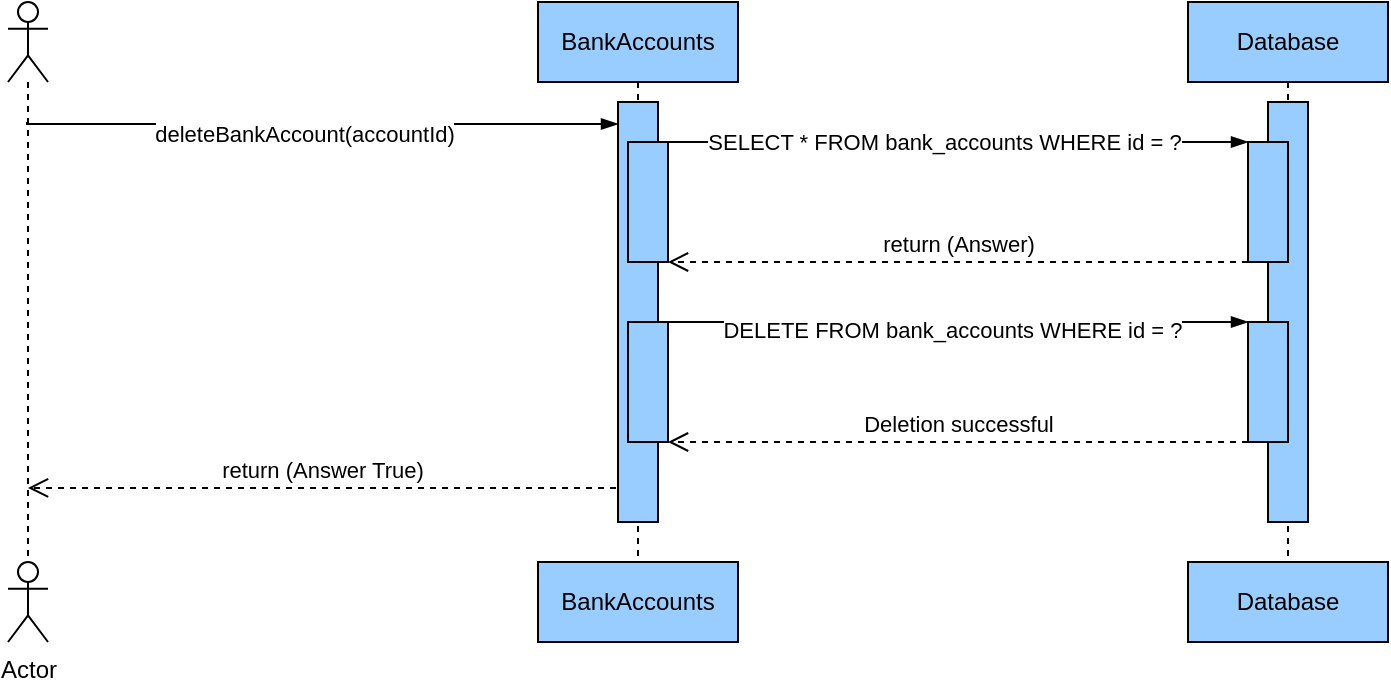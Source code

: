 <mxfile version="24.2.3" type="device">
  <diagram name="Page-1" id="2YBvvXClWsGukQMizWep">
    <mxGraphModel dx="1434" dy="738" grid="1" gridSize="10" guides="1" tooltips="1" connect="1" arrows="1" fold="1" page="1" pageScale="1" pageWidth="850" pageHeight="1100" math="0" shadow="0">
      <root>
        <mxCell id="0" />
        <mxCell id="1" parent="0" />
        <mxCell id="_TTP3-iq6oqp4X2zeWUQ-2" value="BankAccounts" style="shape=umlLifeline;perimeter=lifelinePerimeter;whiteSpace=wrap;html=1;container=1;dropTarget=0;collapsible=0;recursiveResize=0;outlineConnect=0;portConstraint=eastwest;newEdgeStyle={&quot;edgeStyle&quot;:&quot;elbowEdgeStyle&quot;,&quot;elbow&quot;:&quot;vertical&quot;,&quot;curved&quot;:0,&quot;rounded&quot;:0};fillColor=#99CCFF;" parent="1" vertex="1">
          <mxGeometry x="325" y="40" width="100" height="300" as="geometry" />
        </mxCell>
        <mxCell id="_TTP3-iq6oqp4X2zeWUQ-3" value="Database" style="shape=umlLifeline;perimeter=lifelinePerimeter;whiteSpace=wrap;html=1;container=1;dropTarget=0;collapsible=0;recursiveResize=0;outlineConnect=0;portConstraint=eastwest;newEdgeStyle={&quot;curved&quot;:0,&quot;rounded&quot;:0};fillColor=#99CCFF;" parent="1" vertex="1">
          <mxGeometry x="650" y="40" width="100" height="300" as="geometry" />
        </mxCell>
        <mxCell id="_TTP3-iq6oqp4X2zeWUQ-5" value="BankAccounts" style="rounded=0;whiteSpace=wrap;html=1;fillColor=#99CCFF;" parent="1" vertex="1">
          <mxGeometry x="325" y="320" width="100" height="40" as="geometry" />
        </mxCell>
        <mxCell id="_TTP3-iq6oqp4X2zeWUQ-6" value="Database" style="rounded=0;whiteSpace=wrap;html=1;fillColor=#99CCFF;" parent="1" vertex="1">
          <mxGeometry x="650" y="320" width="100" height="40" as="geometry" />
        </mxCell>
        <mxCell id="_TTP3-iq6oqp4X2zeWUQ-7" value="" style="shape=umlLifeline;perimeter=lifelinePerimeter;whiteSpace=wrap;html=1;container=1;dropTarget=0;collapsible=0;recursiveResize=0;outlineConnect=0;portConstraint=eastwest;newEdgeStyle={&quot;curved&quot;:0,&quot;rounded&quot;:0};participant=umlActor;" parent="1" vertex="1">
          <mxGeometry x="60" y="40" width="20" height="300" as="geometry" />
        </mxCell>
        <mxCell id="_TTP3-iq6oqp4X2zeWUQ-8" value="Actor" style="shape=umlActor;verticalLabelPosition=bottom;verticalAlign=top;html=1;outlineConnect=0;" parent="1" vertex="1">
          <mxGeometry x="60" y="320" width="20" height="40" as="geometry" />
        </mxCell>
        <mxCell id="_TTP3-iq6oqp4X2zeWUQ-9" value="" style="edgeStyle=elbowEdgeStyle;fontSize=12;html=1;endArrow=blockThin;endFill=1;rounded=0;elbow=vertical;entryX=0;entryY=0.057;entryDx=0;entryDy=0;entryPerimeter=0;" parent="1" target="_TTP3-iq6oqp4X2zeWUQ-11" edge="1">
          <mxGeometry width="160" relative="1" as="geometry">
            <mxPoint x="69.5" y="100" as="sourcePoint" />
            <mxPoint x="360" y="100" as="targetPoint" />
          </mxGeometry>
        </mxCell>
        <mxCell id="_TTP3-iq6oqp4X2zeWUQ-10" value="deleteBankAccount(accountId)" style="edgeLabel;html=1;align=center;verticalAlign=middle;resizable=0;points=[];" parent="_TTP3-iq6oqp4X2zeWUQ-9" vertex="1" connectable="0">
          <mxGeometry x="-0.118" y="-5" relative="1" as="geometry">
            <mxPoint x="8" as="offset" />
          </mxGeometry>
        </mxCell>
        <mxCell id="_TTP3-iq6oqp4X2zeWUQ-11" value="" style="rounded=0;whiteSpace=wrap;html=1;fillColor=#99CCFF;" parent="1" vertex="1">
          <mxGeometry x="365" y="90" width="20" height="210" as="geometry" />
        </mxCell>
        <mxCell id="5kaEUU9AUvQgQ5munxhm-1" value="" style="rounded=0;whiteSpace=wrap;html=1;fillColor=#99CCFF;" vertex="1" parent="1">
          <mxGeometry x="690" y="90" width="20" height="210" as="geometry" />
        </mxCell>
        <mxCell id="_TTP3-iq6oqp4X2zeWUQ-13" value="" style="rounded=0;whiteSpace=wrap;html=1;fillColor=#99CCFF;" parent="1" vertex="1">
          <mxGeometry x="370" y="110" width="20" height="60" as="geometry" />
        </mxCell>
        <mxCell id="_TTP3-iq6oqp4X2zeWUQ-14" value="" style="rounded=0;whiteSpace=wrap;html=1;fillColor=#99CCFF;" parent="1" vertex="1">
          <mxGeometry x="680" y="110" width="20" height="60" as="geometry" />
        </mxCell>
        <mxCell id="_TTP3-iq6oqp4X2zeWUQ-15" value="" style="edgeStyle=elbowEdgeStyle;fontSize=12;html=1;endArrow=blockThin;endFill=1;rounded=0;exitX=1;exitY=0;exitDx=0;exitDy=0;entryX=0;entryY=0;entryDx=0;entryDy=0;" parent="1" source="_TTP3-iq6oqp4X2zeWUQ-13" target="_TTP3-iq6oqp4X2zeWUQ-14" edge="1">
          <mxGeometry width="160" relative="1" as="geometry">
            <mxPoint x="340" y="270" as="sourcePoint" />
            <mxPoint x="500" y="270" as="targetPoint" />
          </mxGeometry>
        </mxCell>
        <mxCell id="_TTP3-iq6oqp4X2zeWUQ-16" value="SELECT * FROM bank_accounts WHERE id = ?" style="edgeLabel;html=1;align=center;verticalAlign=middle;resizable=0;points=[];" parent="_TTP3-iq6oqp4X2zeWUQ-15" vertex="1" connectable="0">
          <mxGeometry x="-0.123" relative="1" as="geometry">
            <mxPoint x="11" as="offset" />
          </mxGeometry>
        </mxCell>
        <mxCell id="_TTP3-iq6oqp4X2zeWUQ-17" value="return (Answer)" style="html=1;verticalAlign=bottom;endArrow=open;dashed=1;endSize=8;curved=0;rounded=0;exitX=0;exitY=1;exitDx=0;exitDy=0;entryX=1;entryY=1;entryDx=0;entryDy=0;" parent="1" source="_TTP3-iq6oqp4X2zeWUQ-14" target="_TTP3-iq6oqp4X2zeWUQ-13" edge="1">
          <mxGeometry relative="1" as="geometry">
            <mxPoint x="430" y="250" as="sourcePoint" />
            <mxPoint x="350" y="250" as="targetPoint" />
          </mxGeometry>
        </mxCell>
        <mxCell id="_TTP3-iq6oqp4X2zeWUQ-19" value="" style="rounded=0;whiteSpace=wrap;html=1;fillColor=#99CCFF;" parent="1" vertex="1">
          <mxGeometry x="370" y="200" width="20" height="60" as="geometry" />
        </mxCell>
        <mxCell id="_TTP3-iq6oqp4X2zeWUQ-20" value="" style="rounded=0;whiteSpace=wrap;html=1;fillColor=#99CCFF;" parent="1" vertex="1">
          <mxGeometry x="680" y="200" width="20" height="60" as="geometry" />
        </mxCell>
        <mxCell id="_TTP3-iq6oqp4X2zeWUQ-21" value="" style="edgeStyle=elbowEdgeStyle;fontSize=12;html=1;endArrow=blockThin;endFill=1;rounded=0;exitX=1;exitY=0;exitDx=0;exitDy=0;entryX=0;entryY=0;entryDx=0;entryDy=0;elbow=vertical;" parent="1" source="_TTP3-iq6oqp4X2zeWUQ-19" target="_TTP3-iq6oqp4X2zeWUQ-20" edge="1">
          <mxGeometry width="160" relative="1" as="geometry">
            <mxPoint x="310" y="250" as="sourcePoint" />
            <mxPoint x="470" y="250" as="targetPoint" />
          </mxGeometry>
        </mxCell>
        <mxCell id="_TTP3-iq6oqp4X2zeWUQ-23" value="DELETE FROM bank_accounts WHERE id = ?" style="edgeLabel;html=1;align=center;verticalAlign=middle;resizable=0;points=[];" parent="_TTP3-iq6oqp4X2zeWUQ-21" vertex="1" connectable="0">
          <mxGeometry x="0.073" y="-4" relative="1" as="geometry">
            <mxPoint x="-14" as="offset" />
          </mxGeometry>
        </mxCell>
        <mxCell id="_TTP3-iq6oqp4X2zeWUQ-22" value="Deletion successful" style="html=1;verticalAlign=bottom;endArrow=open;dashed=1;endSize=8;curved=0;rounded=0;exitX=0;exitY=1;exitDx=0;exitDy=0;entryX=1;entryY=1;entryDx=0;entryDy=0;" parent="1" source="_TTP3-iq6oqp4X2zeWUQ-20" target="_TTP3-iq6oqp4X2zeWUQ-19" edge="1">
          <mxGeometry relative="1" as="geometry">
            <mxPoint x="430" y="250" as="sourcePoint" />
            <mxPoint x="350" y="250" as="targetPoint" />
          </mxGeometry>
        </mxCell>
        <mxCell id="_TTP3-iq6oqp4X2zeWUQ-24" value="return (Answer True)" style="html=1;verticalAlign=bottom;endArrow=open;dashed=1;endSize=8;curved=0;rounded=0;exitX=-0.05;exitY=0.919;exitDx=0;exitDy=0;exitPerimeter=0;" parent="1" source="_TTP3-iq6oqp4X2zeWUQ-11" target="_TTP3-iq6oqp4X2zeWUQ-7" edge="1">
          <mxGeometry relative="1" as="geometry">
            <mxPoint x="430" y="250" as="sourcePoint" />
            <mxPoint x="350" y="250" as="targetPoint" />
          </mxGeometry>
        </mxCell>
      </root>
    </mxGraphModel>
  </diagram>
</mxfile>
